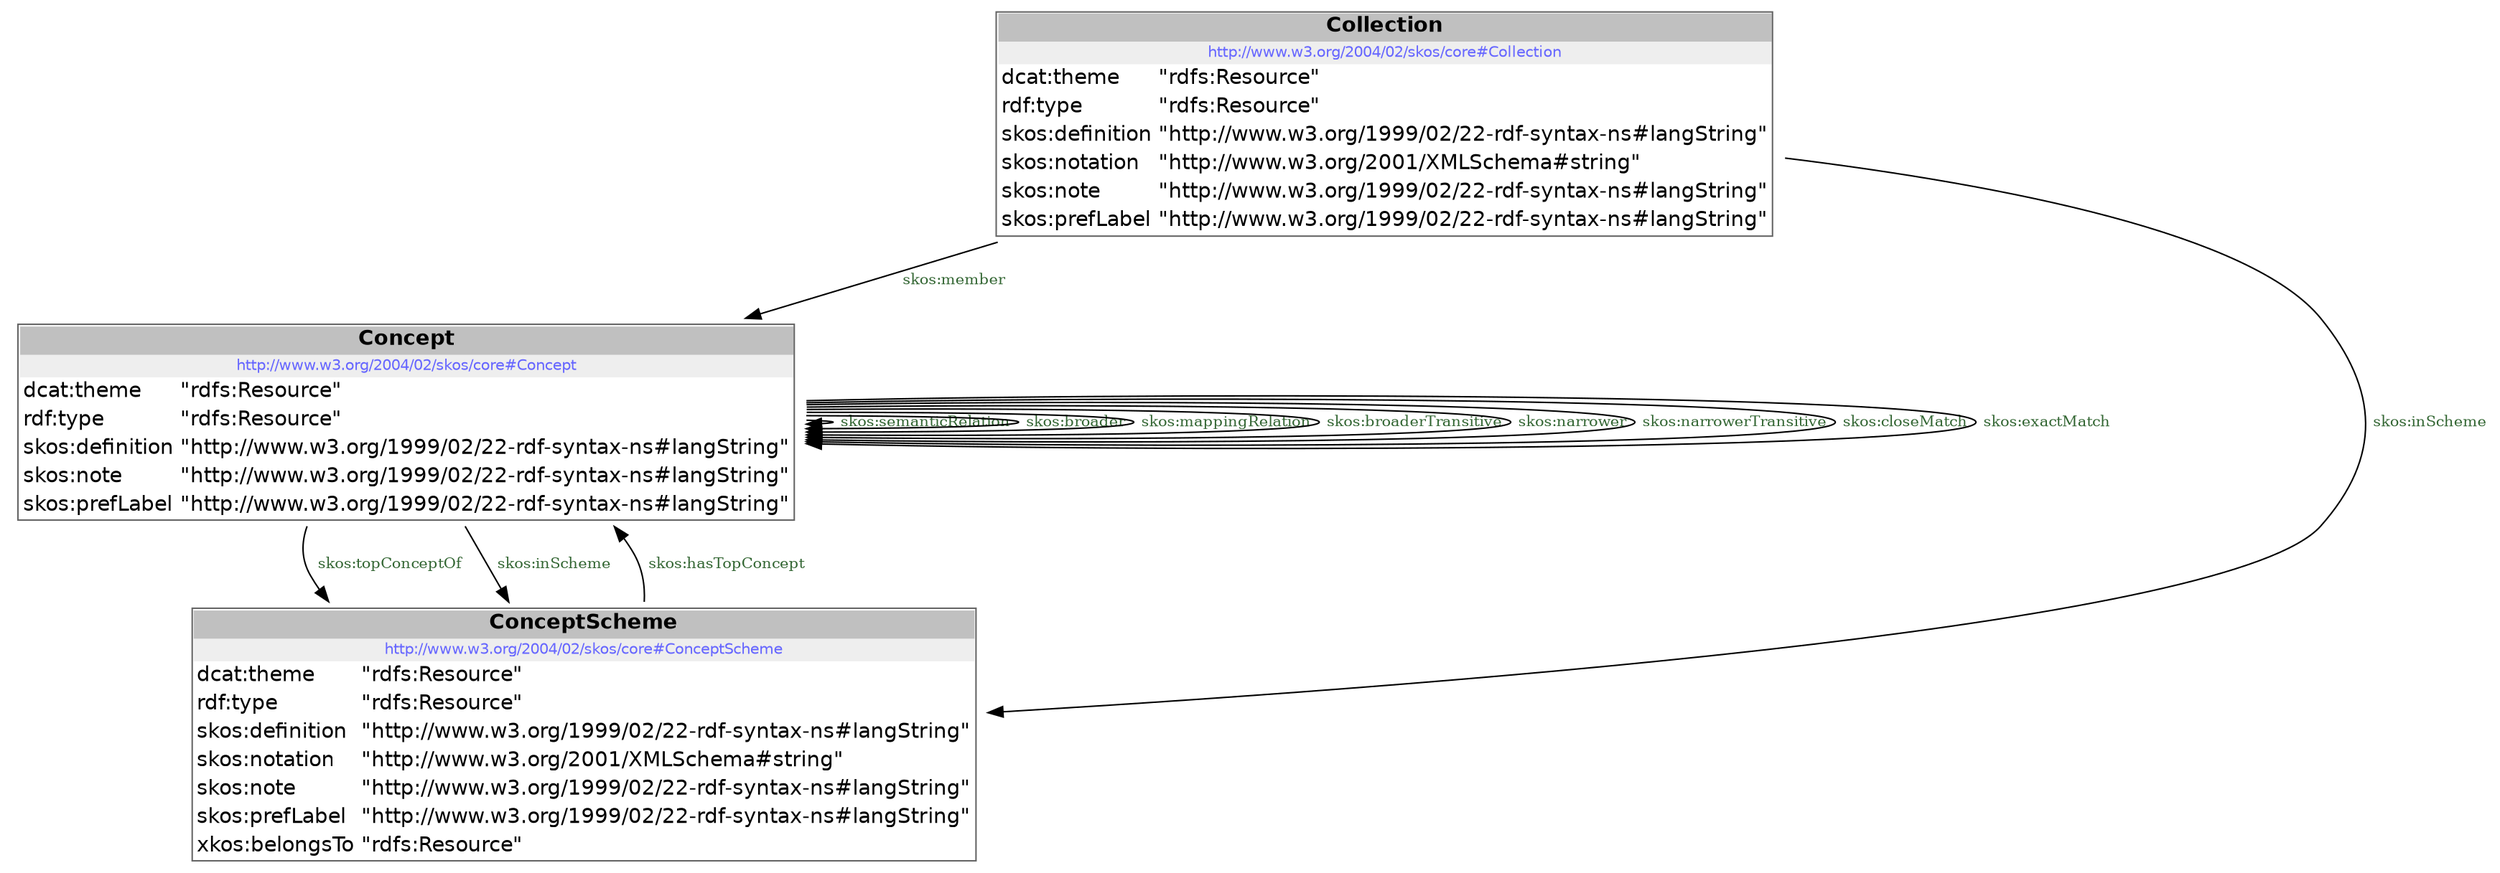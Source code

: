 digraph { 
 node [ fontname="DejaVu Sans" ] ; 
	node0 -> node0 [ color=BLACK, label=< <font point-size='10' color='#336633'>skos:semanticRelation</font> > ] ;
	node0 -> node0 [ color=BLACK, label=< <font point-size='10' color='#336633'>skos:broader</font> > ] ;
	node0 -> node0 [ color=BLACK, label=< <font point-size='10' color='#336633'>skos:mappingRelation</font> > ] ;
	node0 -> node0 [ color=BLACK, label=< <font point-size='10' color='#336633'>skos:broaderTransitive</font> > ] ;
	node2 -> node0 [ color=BLACK, label=< <font point-size='10' color='#336633'>skos:hasTopConcept</font> > ] ;
	node0 -> node0 [ color=BLACK, label=< <font point-size='10' color='#336633'>skos:narrower</font> > ] ;
	node0 -> node2 [ color=BLACK, label=< <font point-size='10' color='#336633'>skos:topConceptOf</font> > ] ;
	node0 -> node0 [ color=BLACK, label=< <font point-size='10' color='#336633'>skos:narrowerTransitive</font> > ] ;
	node0 -> node0 [ color=BLACK, label=< <font point-size='10' color='#336633'>skos:closeMatch</font> > ] ;
	node1 -> node0 [ color=BLACK, label=< <font point-size='10' color='#336633'>skos:member</font> > ] ;
	node1 -> node2 [ color=BLACK, label=< <font point-size='10' color='#336633'>skos:inScheme</font> > ] ;
	node0 -> node0 [ color=BLACK, label=< <font point-size='10' color='#336633'>skos:exactMatch</font> > ] ;
	node0 -> node2 [ color=BLACK, label=< <font point-size='10' color='#336633'>skos:inScheme</font> > ] ;
# http://www.w3.org/2004/02/skos/core#Concept node0
node0 [ shape=none, color=black label=< <table color='#666666' cellborder='0' cellspacing='0' border='1'><tr><td colspan='2' bgcolor='grey'><B>Concept</B></td></tr><tr><td href='http://www.w3.org/2004/02/skos/core#Concept' bgcolor='#eeeeee' colspan='2'><font point-size='10' color='#6666ff'>http://www.w3.org/2004/02/skos/core#Concept</font></td></tr><tr><td align='left'>dcat:theme</td><td align='left'>&quot;rdfs:Resource&quot;</td></tr><tr><td align='left'>rdf:type</td><td align='left'>&quot;rdfs:Resource&quot;</td></tr><tr><td align='left'>skos:definition</td><td align='left'>&quot;http://www.w3.org/1999/02/22-rdf-syntax-ns#langString&quot;</td></tr><tr><td align='left'>skos:note</td><td align='left'>&quot;http://www.w3.org/1999/02/22-rdf-syntax-ns#langString&quot;</td></tr><tr><td align='left'>skos:prefLabel</td><td align='left'>&quot;http://www.w3.org/1999/02/22-rdf-syntax-ns#langString&quot;</td></tr></table> > ] 
# http://www.w3.org/2004/02/skos/core#Collection node1
node1 [ shape=none, color=black label=< <table color='#666666' cellborder='0' cellspacing='0' border='1'><tr><td colspan='2' bgcolor='grey'><B>Collection</B></td></tr><tr><td href='http://www.w3.org/2004/02/skos/core#Collection' bgcolor='#eeeeee' colspan='2'><font point-size='10' color='#6666ff'>http://www.w3.org/2004/02/skos/core#Collection</font></td></tr><tr><td align='left'>dcat:theme</td><td align='left'>&quot;rdfs:Resource&quot;</td></tr><tr><td align='left'>rdf:type</td><td align='left'>&quot;rdfs:Resource&quot;</td></tr><tr><td align='left'>skos:definition</td><td align='left'>&quot;http://www.w3.org/1999/02/22-rdf-syntax-ns#langString&quot;</td></tr><tr><td align='left'>skos:notation</td><td align='left'>&quot;http://www.w3.org/2001/XMLSchema#string&quot;</td></tr><tr><td align='left'>skos:note</td><td align='left'>&quot;http://www.w3.org/1999/02/22-rdf-syntax-ns#langString&quot;</td></tr><tr><td align='left'>skos:prefLabel</td><td align='left'>&quot;http://www.w3.org/1999/02/22-rdf-syntax-ns#langString&quot;</td></tr></table> > ] 
# http://www.w3.org/2004/02/skos/core#ConceptScheme node2
node2 [ shape=none, color=black label=< <table color='#666666' cellborder='0' cellspacing='0' border='1'><tr><td colspan='2' bgcolor='grey'><B>ConceptScheme</B></td></tr><tr><td href='http://www.w3.org/2004/02/skos/core#ConceptScheme' bgcolor='#eeeeee' colspan='2'><font point-size='10' color='#6666ff'>http://www.w3.org/2004/02/skos/core#ConceptScheme</font></td></tr><tr><td align='left'>dcat:theme</td><td align='left'>&quot;rdfs:Resource&quot;</td></tr><tr><td align='left'>rdf:type</td><td align='left'>&quot;rdfs:Resource&quot;</td></tr><tr><td align='left'>skos:definition</td><td align='left'>&quot;http://www.w3.org/1999/02/22-rdf-syntax-ns#langString&quot;</td></tr><tr><td align='left'>skos:notation</td><td align='left'>&quot;http://www.w3.org/2001/XMLSchema#string&quot;</td></tr><tr><td align='left'>skos:note</td><td align='left'>&quot;http://www.w3.org/1999/02/22-rdf-syntax-ns#langString&quot;</td></tr><tr><td align='left'>skos:prefLabel</td><td align='left'>&quot;http://www.w3.org/1999/02/22-rdf-syntax-ns#langString&quot;</td></tr><tr><td align='left'>xkos:belongsTo</td><td align='left'>&quot;rdfs:Resource&quot;</td></tr></table> > ] 
}
